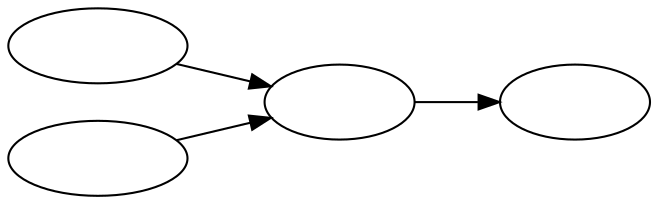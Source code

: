 digraph {
    graph [rankdir=LR];
    node  [style="state"];

    SUT        -> atoum;
    assertions -> atoum;
    atoum      -> reports [label=" ", texlbl="exécution"];

    SUT        [label=" ", texlbl="SUT", width=1.2       ];
    assertions [label=" ", texlbl="assertions", width=1.2];
    atoum      [label=" ", texlbl="atoum", width=1       ];
    reports    [label=" ", texlbl="rapports", width=1    ];
}
